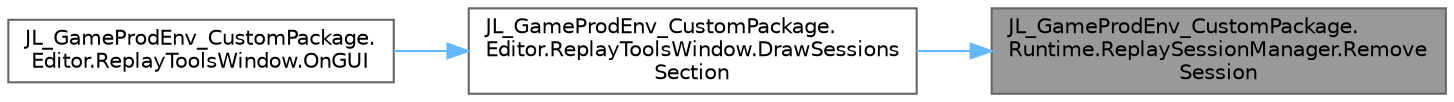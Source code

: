 digraph "JL_GameProdEnv_CustomPackage.Runtime.ReplaySessionManager.RemoveSession"
{
 // LATEX_PDF_SIZE
  bgcolor="transparent";
  edge [fontname=Helvetica,fontsize=10,labelfontname=Helvetica,labelfontsize=10];
  node [fontname=Helvetica,fontsize=10,shape=box,height=0.2,width=0.4];
  rankdir="RL";
  Node1 [id="Node000001",label="JL_GameProdEnv_CustomPackage.\lRuntime.ReplaySessionManager.Remove\lSession",height=0.2,width=0.4,color="gray40", fillcolor="grey60", style="filled", fontcolor="black",tooltip="Removes the specified replay session from the session list and deletes its associated file from stora..."];
  Node1 -> Node2 [id="edge1_Node000001_Node000002",dir="back",color="steelblue1",style="solid",tooltip=" "];
  Node2 [id="Node000002",label="JL_GameProdEnv_CustomPackage.\lEditor.ReplayToolsWindow.DrawSessions\lSection",height=0.2,width=0.4,color="grey40", fillcolor="white", style="filled",URL="$class_j_l___game_prod_env___custom_package_1_1_editor_1_1_replay_tools_window.html#a52444e1cf34ebda9b54a13694f360e0a",tooltip="Draws the saved sessions section of the window. Displays a list of all saved replay sessions with opt..."];
  Node2 -> Node3 [id="edge2_Node000002_Node000003",dir="back",color="steelblue1",style="solid",tooltip=" "];
  Node3 [id="Node000003",label="JL_GameProdEnv_CustomPackage.\lEditor.ReplayToolsWindow.OnGUI",height=0.2,width=0.4,color="grey40", fillcolor="white", style="filled",URL="$class_j_l___game_prod_env___custom_package_1_1_editor_1_1_replay_tools_window.html#a6b724f04e55e37cbcb66bcfadd64c923",tooltip="Main GUI method that draws the entire window content. Organizes the window into distinct functional s..."];
}
